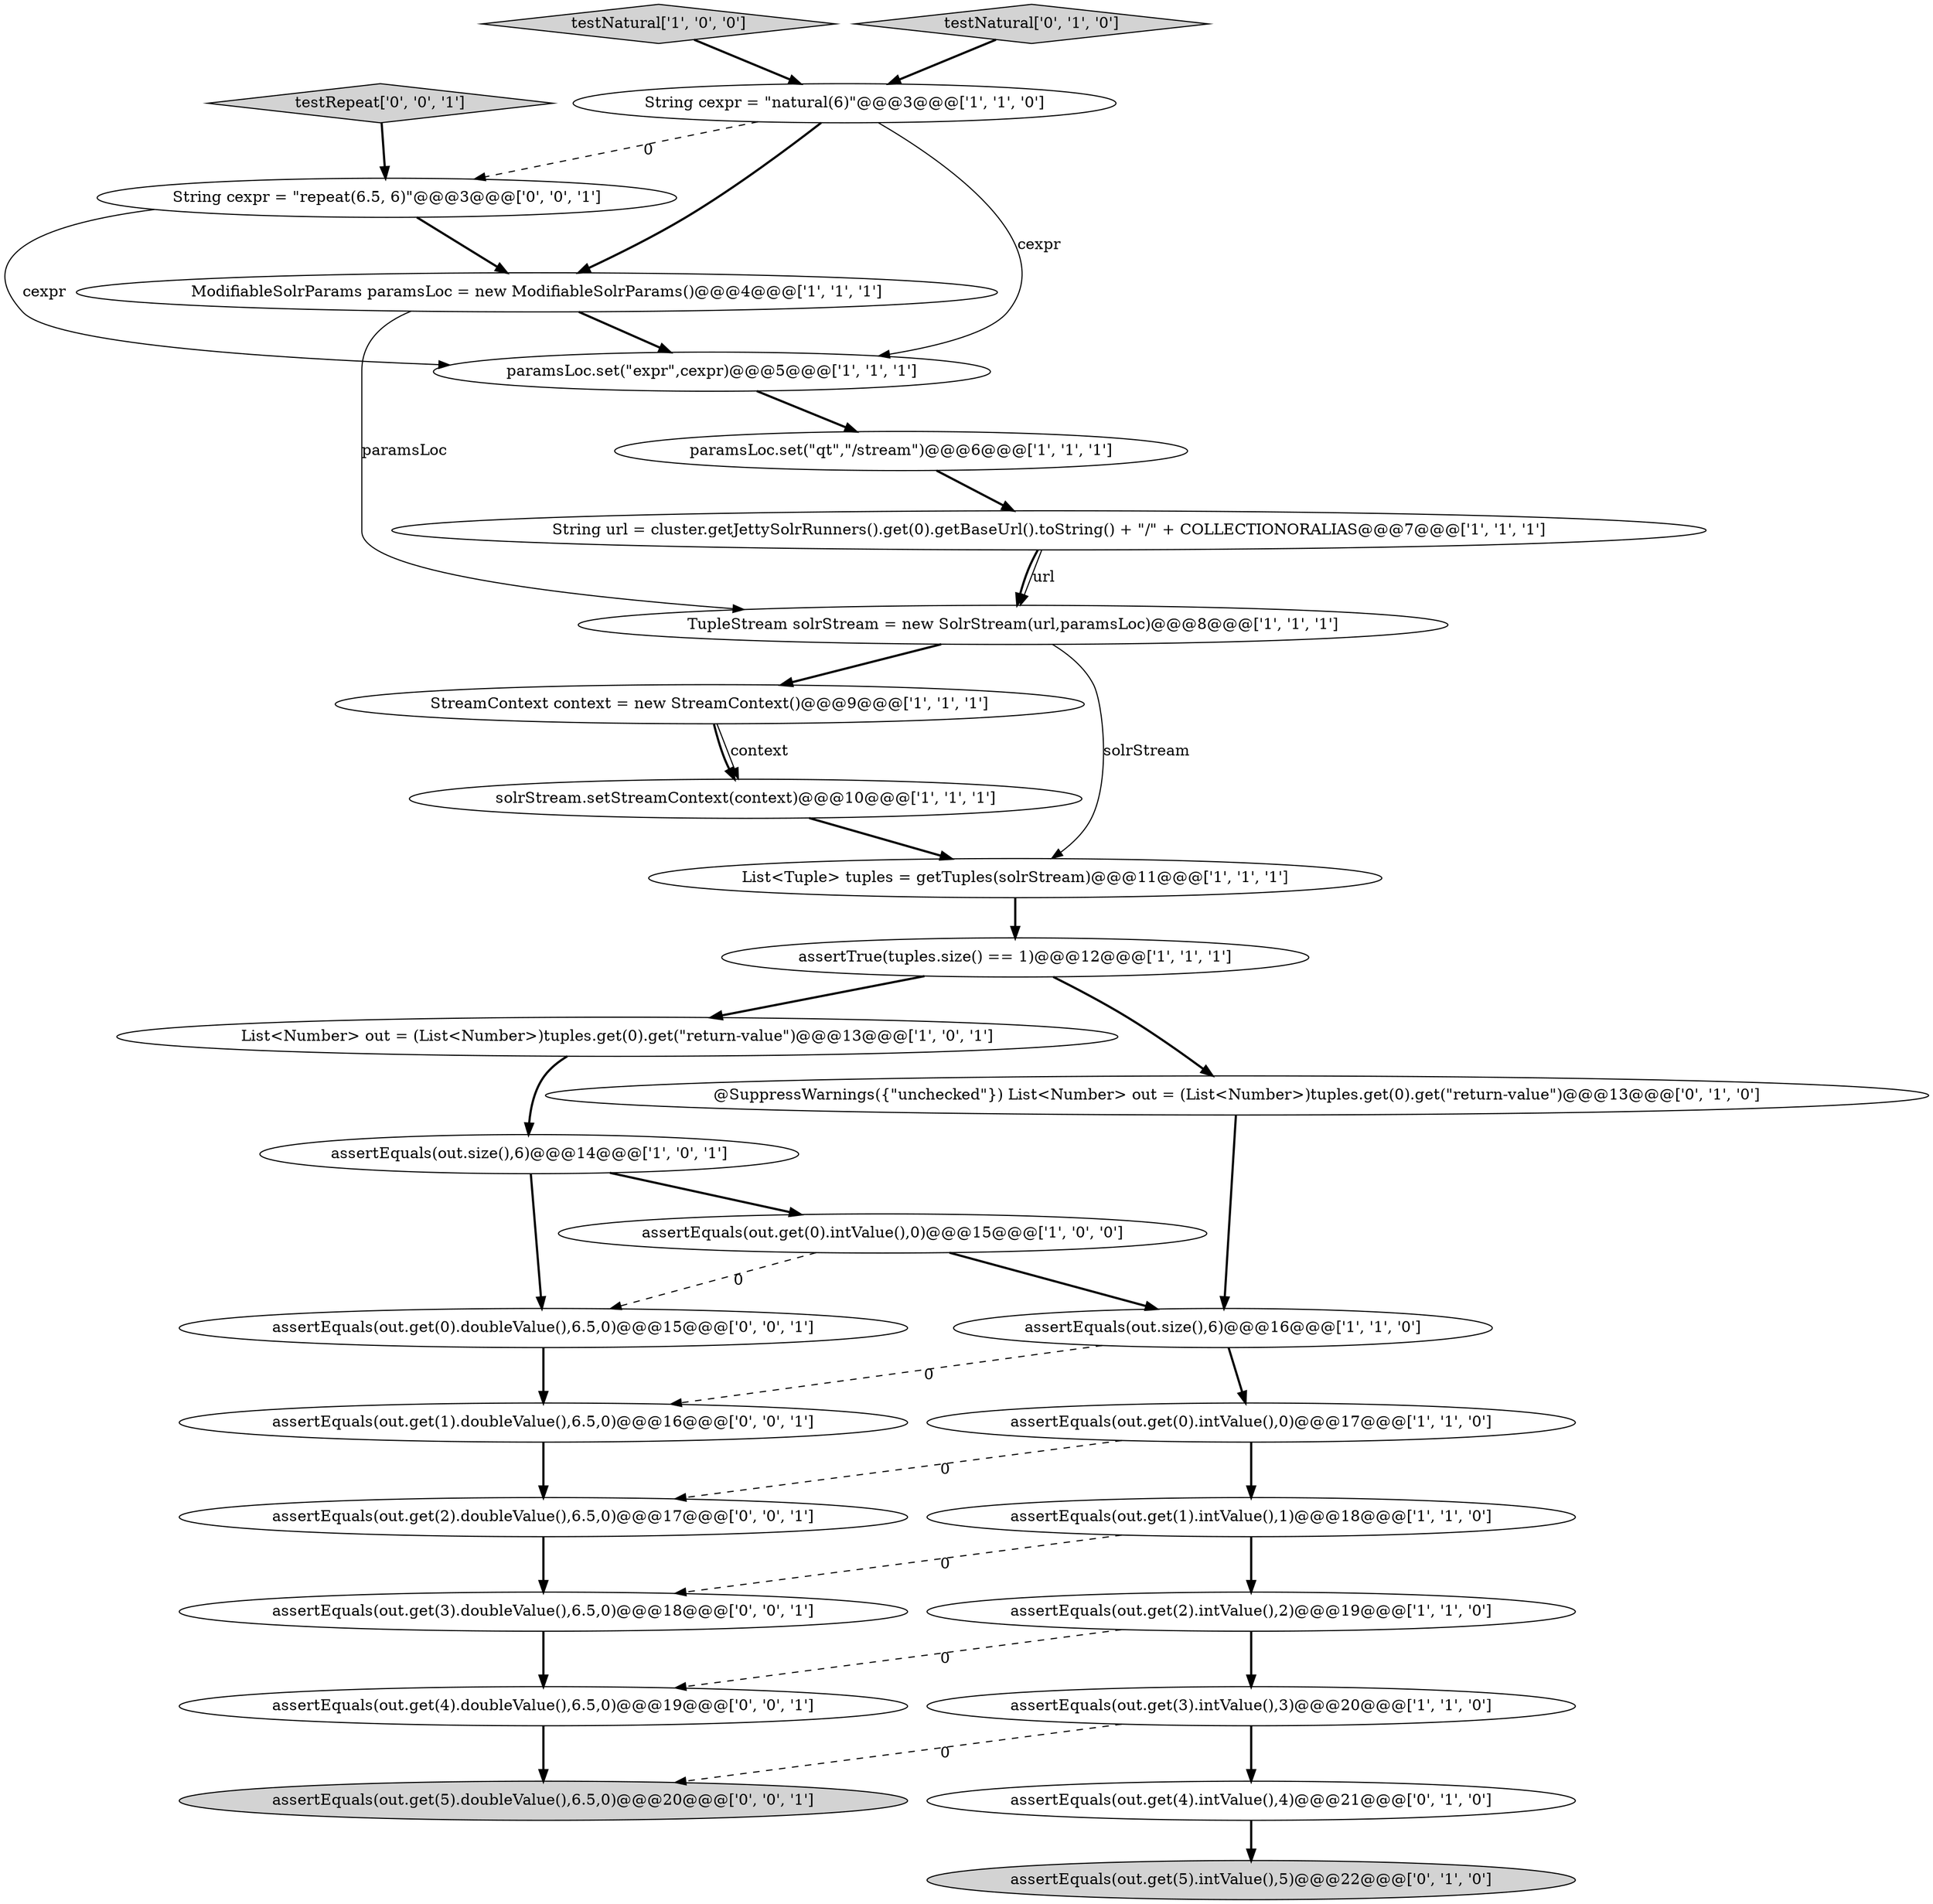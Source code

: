 digraph {
0 [style = filled, label = "String cexpr = \"natural(6)\"@@@3@@@['1', '1', '0']", fillcolor = white, shape = ellipse image = "AAA0AAABBB1BBB"];
25 [style = filled, label = "assertEquals(out.get(5).doubleValue(),6.5,0)@@@20@@@['0', '0', '1']", fillcolor = lightgray, shape = ellipse image = "AAA0AAABBB3BBB"];
17 [style = filled, label = "assertEquals(out.get(0).intValue(),0)@@@15@@@['1', '0', '0']", fillcolor = white, shape = ellipse image = "AAA0AAABBB1BBB"];
8 [style = filled, label = "solrStream.setStreamContext(context)@@@10@@@['1', '1', '1']", fillcolor = white, shape = ellipse image = "AAA0AAABBB1BBB"];
26 [style = filled, label = "assertEquals(out.get(0).doubleValue(),6.5,0)@@@15@@@['0', '0', '1']", fillcolor = white, shape = ellipse image = "AAA0AAABBB3BBB"];
6 [style = filled, label = "assertEquals(out.get(0).intValue(),0)@@@17@@@['1', '1', '0']", fillcolor = white, shape = ellipse image = "AAA0AAABBB1BBB"];
20 [style = filled, label = "@SuppressWarnings({\"unchecked\"}) List<Number> out = (List<Number>)tuples.get(0).get(\"return-value\")@@@13@@@['0', '1', '0']", fillcolor = white, shape = ellipse image = "AAA0AAABBB2BBB"];
2 [style = filled, label = "testNatural['1', '0', '0']", fillcolor = lightgray, shape = diamond image = "AAA0AAABBB1BBB"];
21 [style = filled, label = "assertEquals(out.get(4).intValue(),4)@@@21@@@['0', '1', '0']", fillcolor = white, shape = ellipse image = "AAA0AAABBB2BBB"];
23 [style = filled, label = "String cexpr = \"repeat(6.5, 6)\"@@@3@@@['0', '0', '1']", fillcolor = white, shape = ellipse image = "AAA0AAABBB3BBB"];
3 [style = filled, label = "TupleStream solrStream = new SolrStream(url,paramsLoc)@@@8@@@['1', '1', '1']", fillcolor = white, shape = ellipse image = "AAA0AAABBB1BBB"];
14 [style = filled, label = "paramsLoc.set(\"expr\",cexpr)@@@5@@@['1', '1', '1']", fillcolor = white, shape = ellipse image = "AAA0AAABBB1BBB"];
19 [style = filled, label = "testNatural['0', '1', '0']", fillcolor = lightgray, shape = diamond image = "AAA0AAABBB2BBB"];
5 [style = filled, label = "assertTrue(tuples.size() == 1)@@@12@@@['1', '1', '1']", fillcolor = white, shape = ellipse image = "AAA0AAABBB1BBB"];
4 [style = filled, label = "List<Number> out = (List<Number>)tuples.get(0).get(\"return-value\")@@@13@@@['1', '0', '1']", fillcolor = white, shape = ellipse image = "AAA0AAABBB1BBB"];
29 [style = filled, label = "assertEquals(out.get(3).doubleValue(),6.5,0)@@@18@@@['0', '0', '1']", fillcolor = white, shape = ellipse image = "AAA0AAABBB3BBB"];
1 [style = filled, label = "assertEquals(out.get(3).intValue(),3)@@@20@@@['1', '1', '0']", fillcolor = white, shape = ellipse image = "AAA0AAABBB1BBB"];
28 [style = filled, label = "testRepeat['0', '0', '1']", fillcolor = lightgray, shape = diamond image = "AAA0AAABBB3BBB"];
18 [style = filled, label = "List<Tuple> tuples = getTuples(solrStream)@@@11@@@['1', '1', '1']", fillcolor = white, shape = ellipse image = "AAA0AAABBB1BBB"];
7 [style = filled, label = "assertEquals(out.get(2).intValue(),2)@@@19@@@['1', '1', '0']", fillcolor = white, shape = ellipse image = "AAA0AAABBB1BBB"];
11 [style = filled, label = "assertEquals(out.size(),6)@@@16@@@['1', '1', '0']", fillcolor = white, shape = ellipse image = "AAA0AAABBB1BBB"];
10 [style = filled, label = "StreamContext context = new StreamContext()@@@9@@@['1', '1', '1']", fillcolor = white, shape = ellipse image = "AAA0AAABBB1BBB"];
16 [style = filled, label = "assertEquals(out.size(),6)@@@14@@@['1', '0', '1']", fillcolor = white, shape = ellipse image = "AAA0AAABBB1BBB"];
24 [style = filled, label = "assertEquals(out.get(1).doubleValue(),6.5,0)@@@16@@@['0', '0', '1']", fillcolor = white, shape = ellipse image = "AAA0AAABBB3BBB"];
9 [style = filled, label = "ModifiableSolrParams paramsLoc = new ModifiableSolrParams()@@@4@@@['1', '1', '1']", fillcolor = white, shape = ellipse image = "AAA0AAABBB1BBB"];
30 [style = filled, label = "assertEquals(out.get(4).doubleValue(),6.5,0)@@@19@@@['0', '0', '1']", fillcolor = white, shape = ellipse image = "AAA0AAABBB3BBB"];
12 [style = filled, label = "String url = cluster.getJettySolrRunners().get(0).getBaseUrl().toString() + \"/\" + COLLECTIONORALIAS@@@7@@@['1', '1', '1']", fillcolor = white, shape = ellipse image = "AAA0AAABBB1BBB"];
27 [style = filled, label = "assertEquals(out.get(2).doubleValue(),6.5,0)@@@17@@@['0', '0', '1']", fillcolor = white, shape = ellipse image = "AAA0AAABBB3BBB"];
15 [style = filled, label = "paramsLoc.set(\"qt\",\"/stream\")@@@6@@@['1', '1', '1']", fillcolor = white, shape = ellipse image = "AAA0AAABBB1BBB"];
22 [style = filled, label = "assertEquals(out.get(5).intValue(),5)@@@22@@@['0', '1', '0']", fillcolor = lightgray, shape = ellipse image = "AAA0AAABBB2BBB"];
13 [style = filled, label = "assertEquals(out.get(1).intValue(),1)@@@18@@@['1', '1', '0']", fillcolor = white, shape = ellipse image = "AAA0AAABBB1BBB"];
23->14 [style = solid, label="cexpr"];
0->9 [style = bold, label=""];
7->1 [style = bold, label=""];
5->20 [style = bold, label=""];
29->30 [style = bold, label=""];
8->18 [style = bold, label=""];
13->29 [style = dashed, label="0"];
0->23 [style = dashed, label="0"];
11->6 [style = bold, label=""];
3->18 [style = solid, label="solrStream"];
16->26 [style = bold, label=""];
0->14 [style = solid, label="cexpr"];
30->25 [style = bold, label=""];
16->17 [style = bold, label=""];
9->3 [style = solid, label="paramsLoc"];
26->24 [style = bold, label=""];
12->3 [style = solid, label="url"];
19->0 [style = bold, label=""];
3->10 [style = bold, label=""];
2->0 [style = bold, label=""];
10->8 [style = bold, label=""];
21->22 [style = bold, label=""];
28->23 [style = bold, label=""];
13->7 [style = bold, label=""];
1->21 [style = bold, label=""];
18->5 [style = bold, label=""];
6->13 [style = bold, label=""];
6->27 [style = dashed, label="0"];
5->4 [style = bold, label=""];
11->24 [style = dashed, label="0"];
7->30 [style = dashed, label="0"];
9->14 [style = bold, label=""];
17->26 [style = dashed, label="0"];
14->15 [style = bold, label=""];
15->12 [style = bold, label=""];
12->3 [style = bold, label=""];
27->29 [style = bold, label=""];
1->25 [style = dashed, label="0"];
23->9 [style = bold, label=""];
24->27 [style = bold, label=""];
4->16 [style = bold, label=""];
10->8 [style = solid, label="context"];
20->11 [style = bold, label=""];
17->11 [style = bold, label=""];
}
